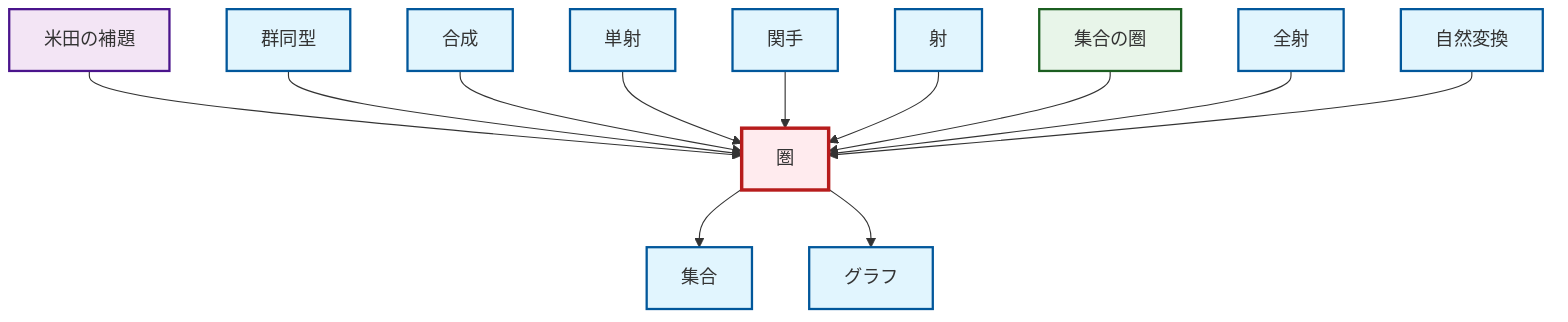 graph TD
    classDef definition fill:#e1f5fe,stroke:#01579b,stroke-width:2px
    classDef theorem fill:#f3e5f5,stroke:#4a148c,stroke-width:2px
    classDef axiom fill:#fff3e0,stroke:#e65100,stroke-width:2px
    classDef example fill:#e8f5e9,stroke:#1b5e20,stroke-width:2px
    classDef current fill:#ffebee,stroke:#b71c1c,stroke-width:3px
    def-category["圏"]:::definition
    def-functor["関手"]:::definition
    def-natural-transformation["自然変換"]:::definition
    def-graph["グラフ"]:::definition
    def-isomorphism["群同型"]:::definition
    def-epimorphism["全射"]:::definition
    def-morphism["射"]:::definition
    def-monomorphism["単射"]:::definition
    def-set["集合"]:::definition
    def-composition["合成"]:::definition
    thm-yoneda["米田の補題"]:::theorem
    ex-set-category["集合の圏"]:::example
    thm-yoneda --> def-category
    def-isomorphism --> def-category
    def-composition --> def-category
    def-monomorphism --> def-category
    def-functor --> def-category
    def-morphism --> def-category
    def-category --> def-set
    ex-set-category --> def-category
    def-epimorphism --> def-category
    def-natural-transformation --> def-category
    def-category --> def-graph
    class def-category current